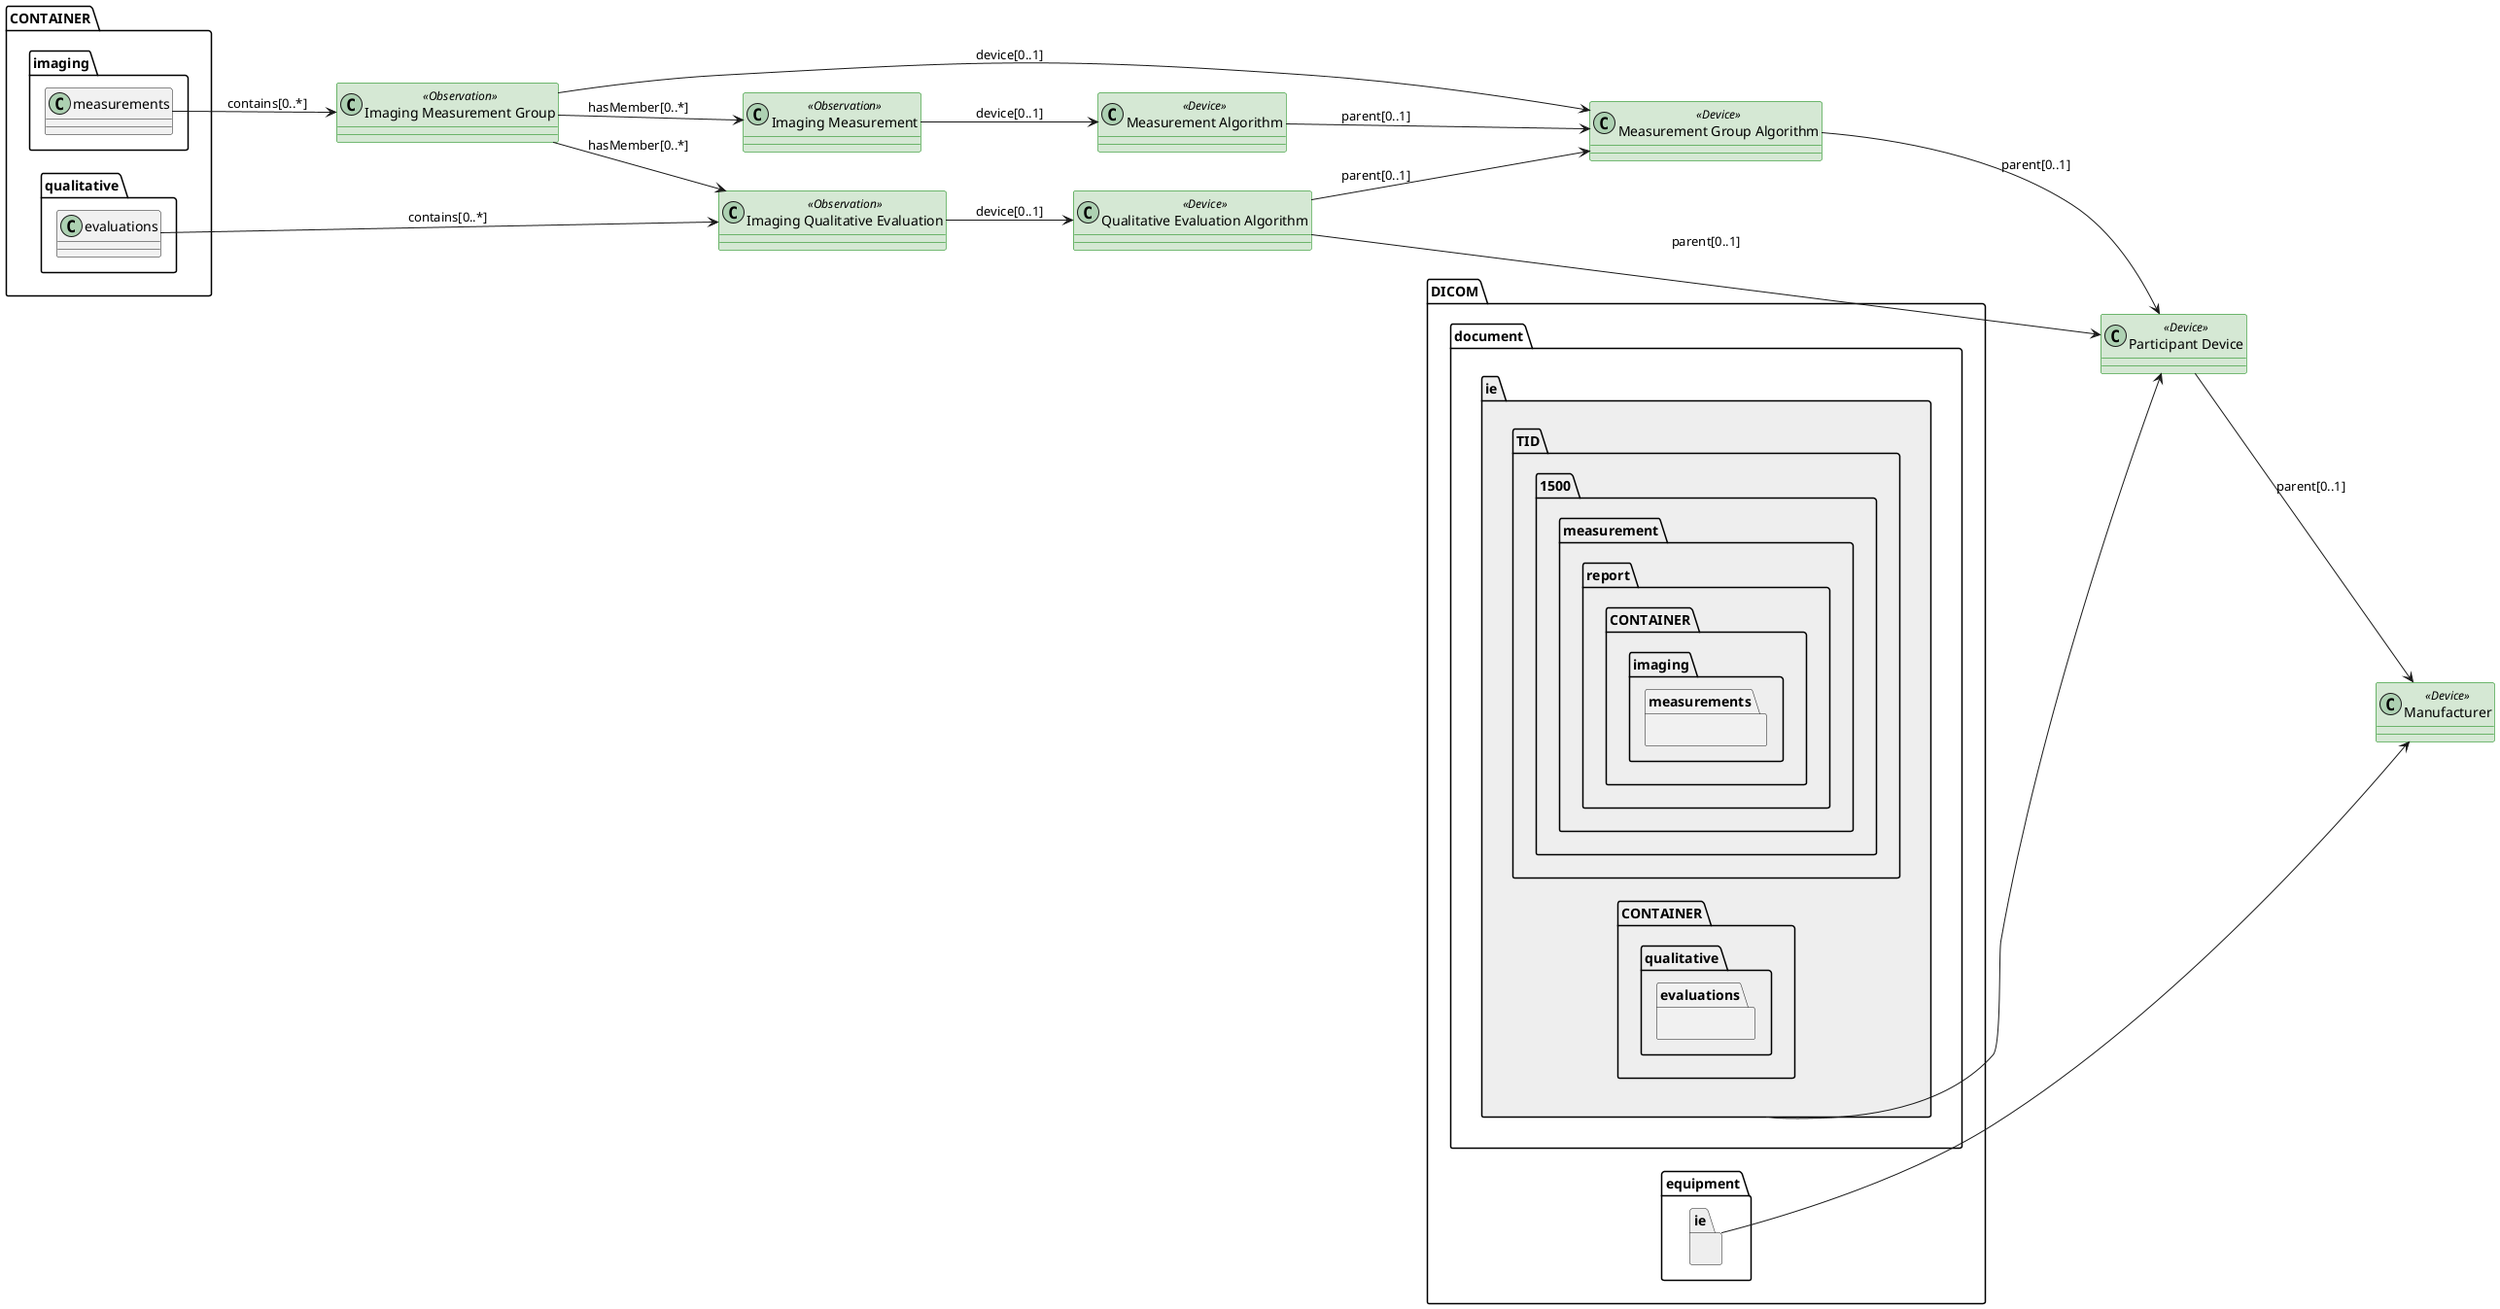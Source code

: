 @startuml dicom_sr_device
left to right direction

class "Manufacturer" as EquipmentDevice <<Device>> #d5e8d4 ##green
class "Participant Device" as DocumentDevice <<Device>> #d5e8d4 ##green
class "Measurement Group Algorithm" as MeasurementGroupDevice <<Device>> #d5e8d4 ##green
class "Measurement Algorithm" as MeasurementDevice <<Device>> #d5e8d4 ##green
class "Qualitative Evaluation Algorithm" as QualitativeDevice <<Device>> #d5e8d4 ##green

class "Imaging Measurement Group" as ImagingMeasurementGroup <<Observation>> #d5e8d4 ##green
class "Imaging Measurement" as ImagingMeasurement <<Observation>> #d5e8d4 ##green
class "Imaging Qualitative Evaluation" as ImagingQualitativeEvaluation <<Observation>> #d5e8d4 ##green


package DICOM.equipment.ie #EEEEEE {
    package DICOM.document.ie #EEEEEE {
        package TID.1500.measurement.report #EEEEEE {
            package CONTAINER.imaging.measurements {
            }
        }
            package CONTAINER.qualitative.evaluations {
            }
    }
}

DICOM.equipment.ie --> EquipmentDevice
DICOM.document.ie --> DocumentDevice

CONTAINER.imaging.measurements --> ImagingMeasurementGroup : contains[0..*]
CONTAINER.qualitative.evaluations --> ImagingQualitativeEvaluation : contains[0..*]

ImagingMeasurementGroup --> ImagingMeasurement : hasMember[0..*]
ImagingMeasurementGroup --> ImagingQualitativeEvaluation : hasMember[0..*]
ImagingMeasurementGroup --> MeasurementGroupDevice : device[0..1]

ImagingMeasurement --> MeasurementDevice : device[0..1]

ImagingQualitativeEvaluation --> QualitativeDevice : device[0..1]

MeasurementDevice --> MeasurementGroupDevice : parent[0..1]
MeasurementGroupDevice --> DocumentDevice : parent[0..1]
QualitativeDevice --> DocumentDevice : parent[0..1]
QualitativeDevice --> MeasurementGroupDevice : parent[0..1]
DocumentDevice --> EquipmentDevice : parent[0..1]

@enduml

